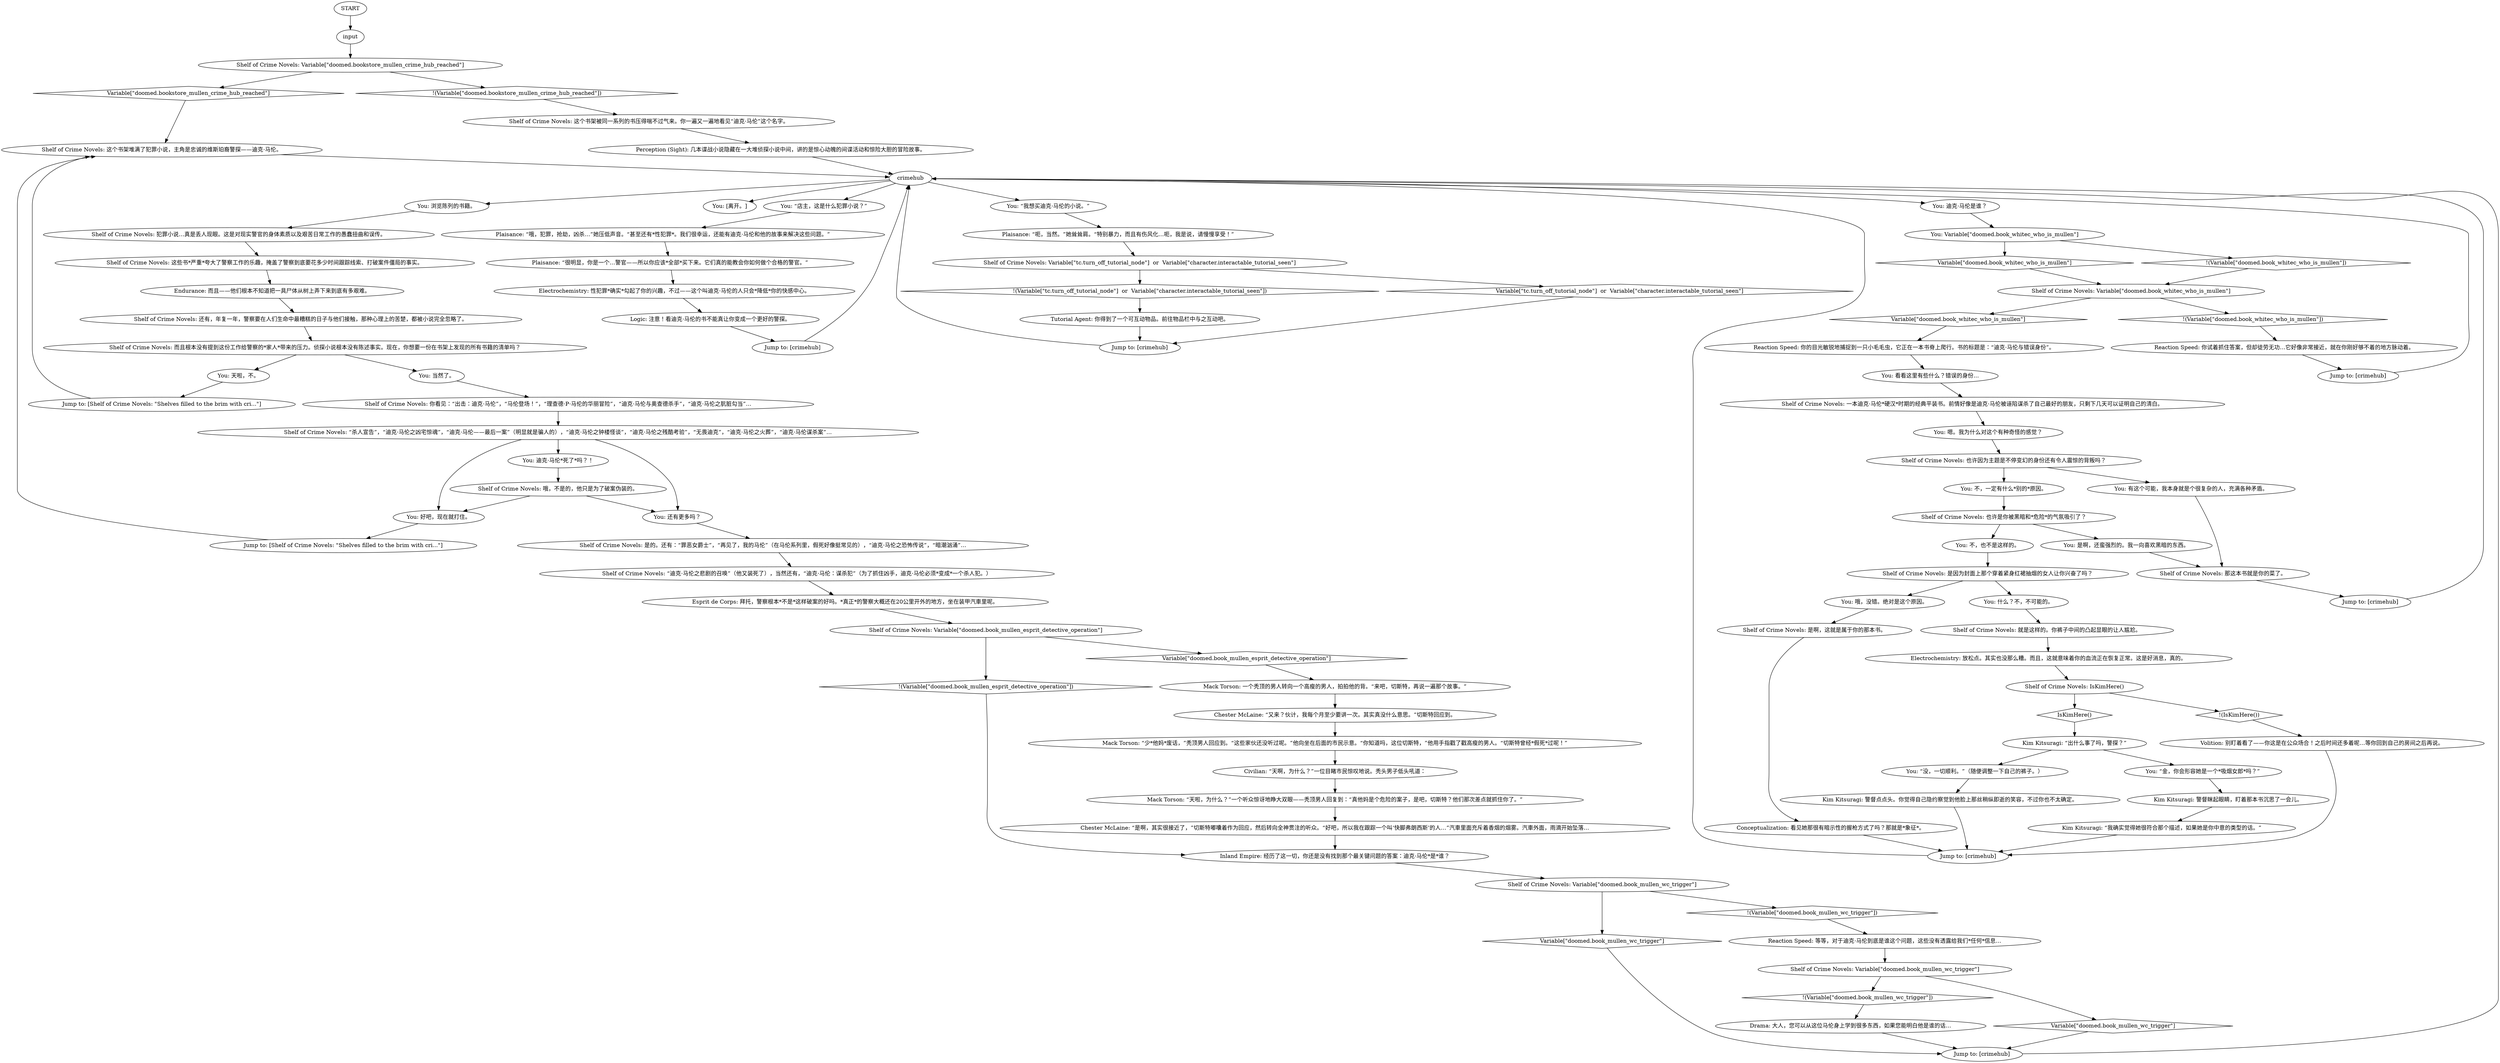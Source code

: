 # BOOKSTORE / CRIME
# Shelf of crime books.
# ==================================================
digraph G {
	  0 [label="START"];
	  1 [label="input"];
	  2 [label="You: 还有更多吗？"];
	  3 [label="Kim Kitsuragi: “出什么事了吗，警探？”"];
	  4 [label="You: “店主，这是什么犯罪小说？”"];
	  5 [label="You: [离开。]"];
	  6 [label="Shelf of Crime Novels: Variable[\"doomed.bookstore_mullen_crime_hub_reached\"]"];
	  7 [label="Variable[\"doomed.bookstore_mullen_crime_hub_reached\"]", shape=diamond];
	  8 [label="!(Variable[\"doomed.bookstore_mullen_crime_hub_reached\"])", shape=diamond];
	  9 [label="Kim Kitsuragi: 警督眯起眼睛，盯着那本书沉思了一会儿。"];
	  10 [label="Electrochemistry: 性犯罪*确实*勾起了你的兴趣，不过——这个叫迪克·马伦的人只会*降低*你的快感中心。"];
	  11 [label="Electrochemistry: 放松点。其实也没那么糟。而且，这就意味着你的血流正在恢复正常。这是好消息，真的。"];
	  12 [label="Shelf of Crime Novels: 也许是你被黑暗和*危险*的气氛吸引了？"];
	  13 [label="Shelf of Crime Novels: 那这本书就是你的菜了。"];
	  14 [label="Kim Kitsuragi: “我确实觉得她很符合那个描述，如果她是你中意的类型的话。”"];
	  15 [label="Jump to: [crimehub]"];
	  16 [label="Shelf of Crime Novels: 这些书*严重*夸大了警察工作的乐趣，掩盖了警察到底要花多少时间跟踪线索、打破案件僵局的事实。"];
	  17 [label="Perception (Sight): 几本谍战小说隐藏在一大堆侦探小说中间，讲的是惊心动魄的间谍活动和惊险大胆的冒险故事。"];
	  18 [label="Shelf of Crime Novels: 是因为封面上那个穿着紧身红裙抽烟的女人让你兴奋了吗？"];
	  19 [label="Volition: 别盯着看了——你这是在公众场合！之后时间还多着呢…等你回到自己的房间之后再说。"];
	  20 [label="Shelf of Crime Novels: IsKimHere()"];
	  21 [label="IsKimHere()", shape=diamond];
	  22 [label="!(IsKimHere())", shape=diamond];
	  23 [label="Reaction Speed: 等等，对于迪克·马伦到底是谁这个问题，这些没有透露给我们*任何*信息…"];
	  24 [label="Tutorial Agent: 你得到了一个可互动物品。前往物品栏中与之互动吧。"];
	  25 [label="You: 什么？不，不可能的。"];
	  26 [label="Mack Torson: “天啦，为什么？”一个听众惊讶地睁大双眼——秃顶男人回复到：“真他妈是个危险的案子，是吧，切斯特？他们那次差点就抓住你了。”"];
	  27 [label="You: “金，你会形容她是一个*吸烟女郎*吗？”"];
	  28 [label="Logic: 注意！看迪克·马伦的书不能真让你变成一个更好的警探。"];
	  29 [label="Shelf of Crime Novels: 这个书架被同一系列的书压得喘不过气来。你一遍又一遍地看见“迪克·马伦”这个名字。"];
	  30 [label="You: 浏览陈列的书籍。"];
	  31 [label="Shelf of Crime Novels: 你看见：“出击：迪克·马伦”，“马伦登场！”，“理查德·P·马伦的华丽冒险”，“迪克·马伦与奥查德杀手”，“迪克·马伦之肮脏勾当”…"];
	  32 [label="Shelf of Crime Novels: 犯罪小说…真是丢人现眼。这是对现实警官的身体素质以及艰苦日常工作的愚蠢扭曲和误传。"];
	  33 [label="You: 当然了。"];
	  34 [label="Shelf of Crime Novels: “迪克·马伦之悲剧的召唤”（他又装死了），当然还有，“迪克·马伦：谋杀犯”（为了抓住凶手，迪克·马伦必须*变成*一个杀人犯。）"];
	  35 [label="Reaction Speed: 你的目光敏锐地捕捉到一只小毛毛虫，它正在一本书脊上爬行。书的标题是：“迪克·马伦与错误身份”。"];
	  36 [label="Jump to: [crimehub]"];
	  37 [label="You: “我想买迪克·马伦的小说。”"];
	  38 [label="Shelf of Crime Novels: 就是这样的。你裤子中间的凸起显眼的让人尴尬。"];
	  39 [label="Endurance: 而且——他们根本不知道把一具尸体从树上弄下来到底有多艰难。"];
	  40 [label="You: 看看这里有些什么？错误的身份…"];
	  41 [label="Shelf of Crime Novels: “杀人宣告”，“迪克·马伦之凶宅惊魂”，“迪克·马伦——最后一案”（明显就是骗人的），“迪克·马伦之钟楼怪谈”，“迪克·马伦之残酷考验”，“无畏迪克”，“迪克·马伦之火葬”，“迪克·马伦谋杀案”…"];
	  42 [label="Civilian: “天啊，为什么？”一位目睹市民惊叹地说。秃头男子低头吼道："];
	  43 [label="You: 天啦，不。"];
	  44 [label="Inland Empire: 经历了这一切，你还是没有找到那个最关键问题的答案：迪克·马伦*是*谁？"];
	  45 [label="You: 不，一定有什么*别的*原因。"];
	  46 [label="You: 哦，没错。绝对是这个原因。"];
	  47 [label="Shelf of Crime Novels: Variable[\"doomed.book_mullen_wc_trigger\"]"];
	  48 [label="Variable[\"doomed.book_mullen_wc_trigger\"]", shape=diamond];
	  49 [label="!(Variable[\"doomed.book_mullen_wc_trigger\"])", shape=diamond];
	  51 [label="Shelf of Crime Novels: 哦，不是的，他只是为了破案伪装的。"];
	  52 [label="Jump to: [Shelf of Crime Novels: \"Shelves filled to the brim with cri...\"]"];
	  53 [label="Chester McLaine: “又来？伙计，我每个月至少要讲一次。其实真没什么意思。”切斯特回应到。"];
	  54 [label="You: 是啊，还蛮强烈的。我一向喜欢黑暗的东西。"];
	  55 [label="Shelf of Crime Novels: 是啊，这就是属于你的那本书。"];
	  56 [label="Shelf of Crime Novels: 这个书架堆满了犯罪小说，主角是忠诚的维斯珀裔警探——迪克·马伦。"];
	  57 [label="Shelf of Crime Novels: Variable[\"tc.turn_off_tutorial_node\"]  or  Variable[\"character.interactable_tutorial_seen\"]"];
	  58 [label="Variable[\"tc.turn_off_tutorial_node\"]  or  Variable[\"character.interactable_tutorial_seen\"]", shape=diamond];
	  59 [label="!(Variable[\"tc.turn_off_tutorial_node\"]  or  Variable[\"character.interactable_tutorial_seen\"])", shape=diamond];
	  60 [label="Shelf of Crime Novels: Variable[\"doomed.book_whitec_who_is_mullen\"]"];
	  61 [label="Variable[\"doomed.book_whitec_who_is_mullen\"]", shape=diamond];
	  62 [label="!(Variable[\"doomed.book_whitec_who_is_mullen\"])", shape=diamond];
	  63 [label="Shelf of Crime Novels: 而且根本没有提到这份工作给警察的*家人*带来的压力。侦探小说根本没有陈述事实。现在，你想要一份在书架上发现的所有书籍的清单吗？"];
	  64 [label="Shelf of Crime Novels: 还有，年复一年，警察要在人们生命中最糟糕的日子与他们接触，那种心理上的苦楚，都被小说完全忽略了。"];
	  65 [label="You: 嗯。我为什么对这个有种奇怪的感觉？"];
	  66 [label="crimehub"];
	  67 [label="You: 好吧，现在就打住。"];
	  68 [label="Mack Torson: 一个秃顶的男人转向一个高瘦的男人，拍拍他的背。“来吧，切斯特，再说一遍那个故事。”"];
	  69 [label="You: 有这个可能，我本身就是个很复杂的人，充满各种矛盾。"];
	  70 [label="Kim Kitsuragi: 警督点点头。你觉得自己隐约察觉到他脸上那丝稍纵即逝的笑容，不过你也不太确定。"];
	  71 [label="Esprit de Corps: 拜托，警察根本*不是*这样破案的好吗。*真正*的警察大概还在20公里开外的地方，坐在装甲汽車里呢。"];
	  72 [label="Jump to: [crimehub]"];
	  73 [label="Mack Torson: “少*他妈*废话，”秃顶男人回应到。“这些家伙还没听过呢。”他向坐在后面的市民示意。“你知道吗，这位切斯特，”他用手指戳了戳高瘦的男人。“切斯特曾经*假死*过呢！”"];
	  74 [label="Conceptualization: 看见她那很有暗示性的握枪方式了吗？那就是*象征*。"];
	  75 [label="Plaisance: “哦，犯罪，抢劫，凶杀…”她压低声音。“甚至还有*性犯罪*。我们很幸运，还能有迪克·马伦和他的故事来解决这些问题。”"];
	  76 [label="You: 迪克·马伦*死了*吗？！"];
	  77 [label="Shelf of Crime Novels: Variable[\"doomed.book_mullen_esprit_detective_operation\"]"];
	  78 [label="Variable[\"doomed.book_mullen_esprit_detective_operation\"]", shape=diamond];
	  79 [label="!(Variable[\"doomed.book_mullen_esprit_detective_operation\"])", shape=diamond];
	  80 [label="You: “没，一切顺利。”（随便调整一下自己的裤子。）"];
	  81 [label="You: 迪克·马伦是谁？"];
	  82 [label="You: Variable[\"doomed.book_whitec_who_is_mullen\"]"];
	  83 [label="Variable[\"doomed.book_whitec_who_is_mullen\"]", shape=diamond];
	  84 [label="!(Variable[\"doomed.book_whitec_who_is_mullen\"])", shape=diamond];
	  85 [label="Jump to: [Shelf of Crime Novels: \"Shelves filled to the brim with cri...\"]"];
	  86 [label="Shelf of Crime Novels: 是的。还有：“罪恶女爵士”，“再见了，我的马伦”（在马伦系列里，假死好像挺常见的），“迪克·马伦之恐怖传说”，“暗潮汹涌”…"];
	  87 [label="Reaction Speed: 你试着抓住答案，但却徒劳无功…它好像非常接近，就在你刚好够不着的地方脉动着。"];
	  88 [label="Chester McLaine: “是啊，其实很接近了，”切斯特嘟囔着作为回应，然后转向全神贯注的听众。“好吧，所以我在跟踪一个叫‘快脚弗朗西斯’的人…”汽車里面充斥着香烟的烟雾。汽車外面，雨滴开始坠落…"];
	  89 [label="Plaisance: “呃，当然。”她耸耸肩。“特别暴力，而且有伤风化…呃，我是说，请慢慢享受！”"];
	  90 [label="Jump to: [crimehub]"];
	  91 [label="Plaisance: “很明显，你是一个…警官——所以你应该*全部*买下来。它们真的能教会你如何做个合格的警官。”"];
	  92 [label="Jump to: [crimehub]"];
	  93 [label="Shelf of Crime Novels: 一本迪克·马伦*硬汉*时期的经典平装书。前情好像是迪克·马伦被诬陷谋杀了自己最好的朋友，只剩下几天可以证明自己的清白。"];
	  94 [label="Shelf of Crime Novels: 也许因为主题是不停变幻的身份还有令人震惊的背叛吗？"];
	  95 [label="Shelf of Crime Novels: Variable[\"doomed.book_mullen_wc_trigger\"]"];
	  96 [label="Variable[\"doomed.book_mullen_wc_trigger\"]", shape=diamond];
	  97 [label="!(Variable[\"doomed.book_mullen_wc_trigger\"])", shape=diamond];
	  98 [label="Jump to: [crimehub]"];
	  99 [label="You: 不，也不是这样的。"];
	  100 [label="Drama: 大人，您可以从这位马伦身上学到很多东西，如果您能明白他是谁的话…"];
	  0 -> 1
	  1 -> 6
	  2 -> 86
	  3 -> 80
	  3 -> 27
	  4 -> 75
	  6 -> 8
	  6 -> 7
	  7 -> 56
	  8 -> 29
	  9 -> 14
	  10 -> 28
	  11 -> 20
	  12 -> 99
	  12 -> 54
	  13 -> 72
	  14 -> 90
	  15 -> 66
	  16 -> 39
	  17 -> 66
	  18 -> 25
	  18 -> 46
	  19 -> 90
	  20 -> 21
	  20 -> 22
	  21 -> 3
	  22 -> 19
	  23 -> 47
	  24 -> 36
	  25 -> 38
	  26 -> 88
	  27 -> 9
	  28 -> 92
	  29 -> 17
	  30 -> 32
	  31 -> 41
	  32 -> 16
	  33 -> 31
	  34 -> 71
	  35 -> 40
	  36 -> 66
	  37 -> 89
	  38 -> 11
	  39 -> 64
	  40 -> 93
	  41 -> 2
	  41 -> 67
	  41 -> 76
	  42 -> 26
	  43 -> 85
	  44 -> 95
	  45 -> 12
	  46 -> 55
	  47 -> 48
	  47 -> 49
	  48 -> 15
	  49 -> 100
	  51 -> 2
	  51 -> 67
	  52 -> 56
	  53 -> 73
	  54 -> 13
	  55 -> 74
	  56 -> 66
	  57 -> 58
	  57 -> 59
	  58 -> 36
	  59 -> 24
	  60 -> 61
	  60 -> 62
	  61 -> 35
	  62 -> 87
	  63 -> 33
	  63 -> 43
	  64 -> 63
	  65 -> 94
	  66 -> 4
	  66 -> 5
	  66 -> 37
	  66 -> 81
	  66 -> 30
	  67 -> 52
	  68 -> 53
	  69 -> 13
	  70 -> 90
	  71 -> 77
	  72 -> 66
	  73 -> 42
	  74 -> 90
	  75 -> 91
	  76 -> 51
	  77 -> 78
	  77 -> 79
	  78 -> 68
	  79 -> 44
	  80 -> 70
	  81 -> 82
	  82 -> 83
	  82 -> 84
	  83 -> 60
	  84 -> 60
	  85 -> 56
	  86 -> 34
	  87 -> 98
	  88 -> 44
	  89 -> 57
	  90 -> 66
	  91 -> 10
	  92 -> 66
	  93 -> 65
	  94 -> 45
	  94 -> 69
	  95 -> 96
	  95 -> 97
	  96 -> 15
	  97 -> 23
	  98 -> 66
	  99 -> 18
	  100 -> 15
}

